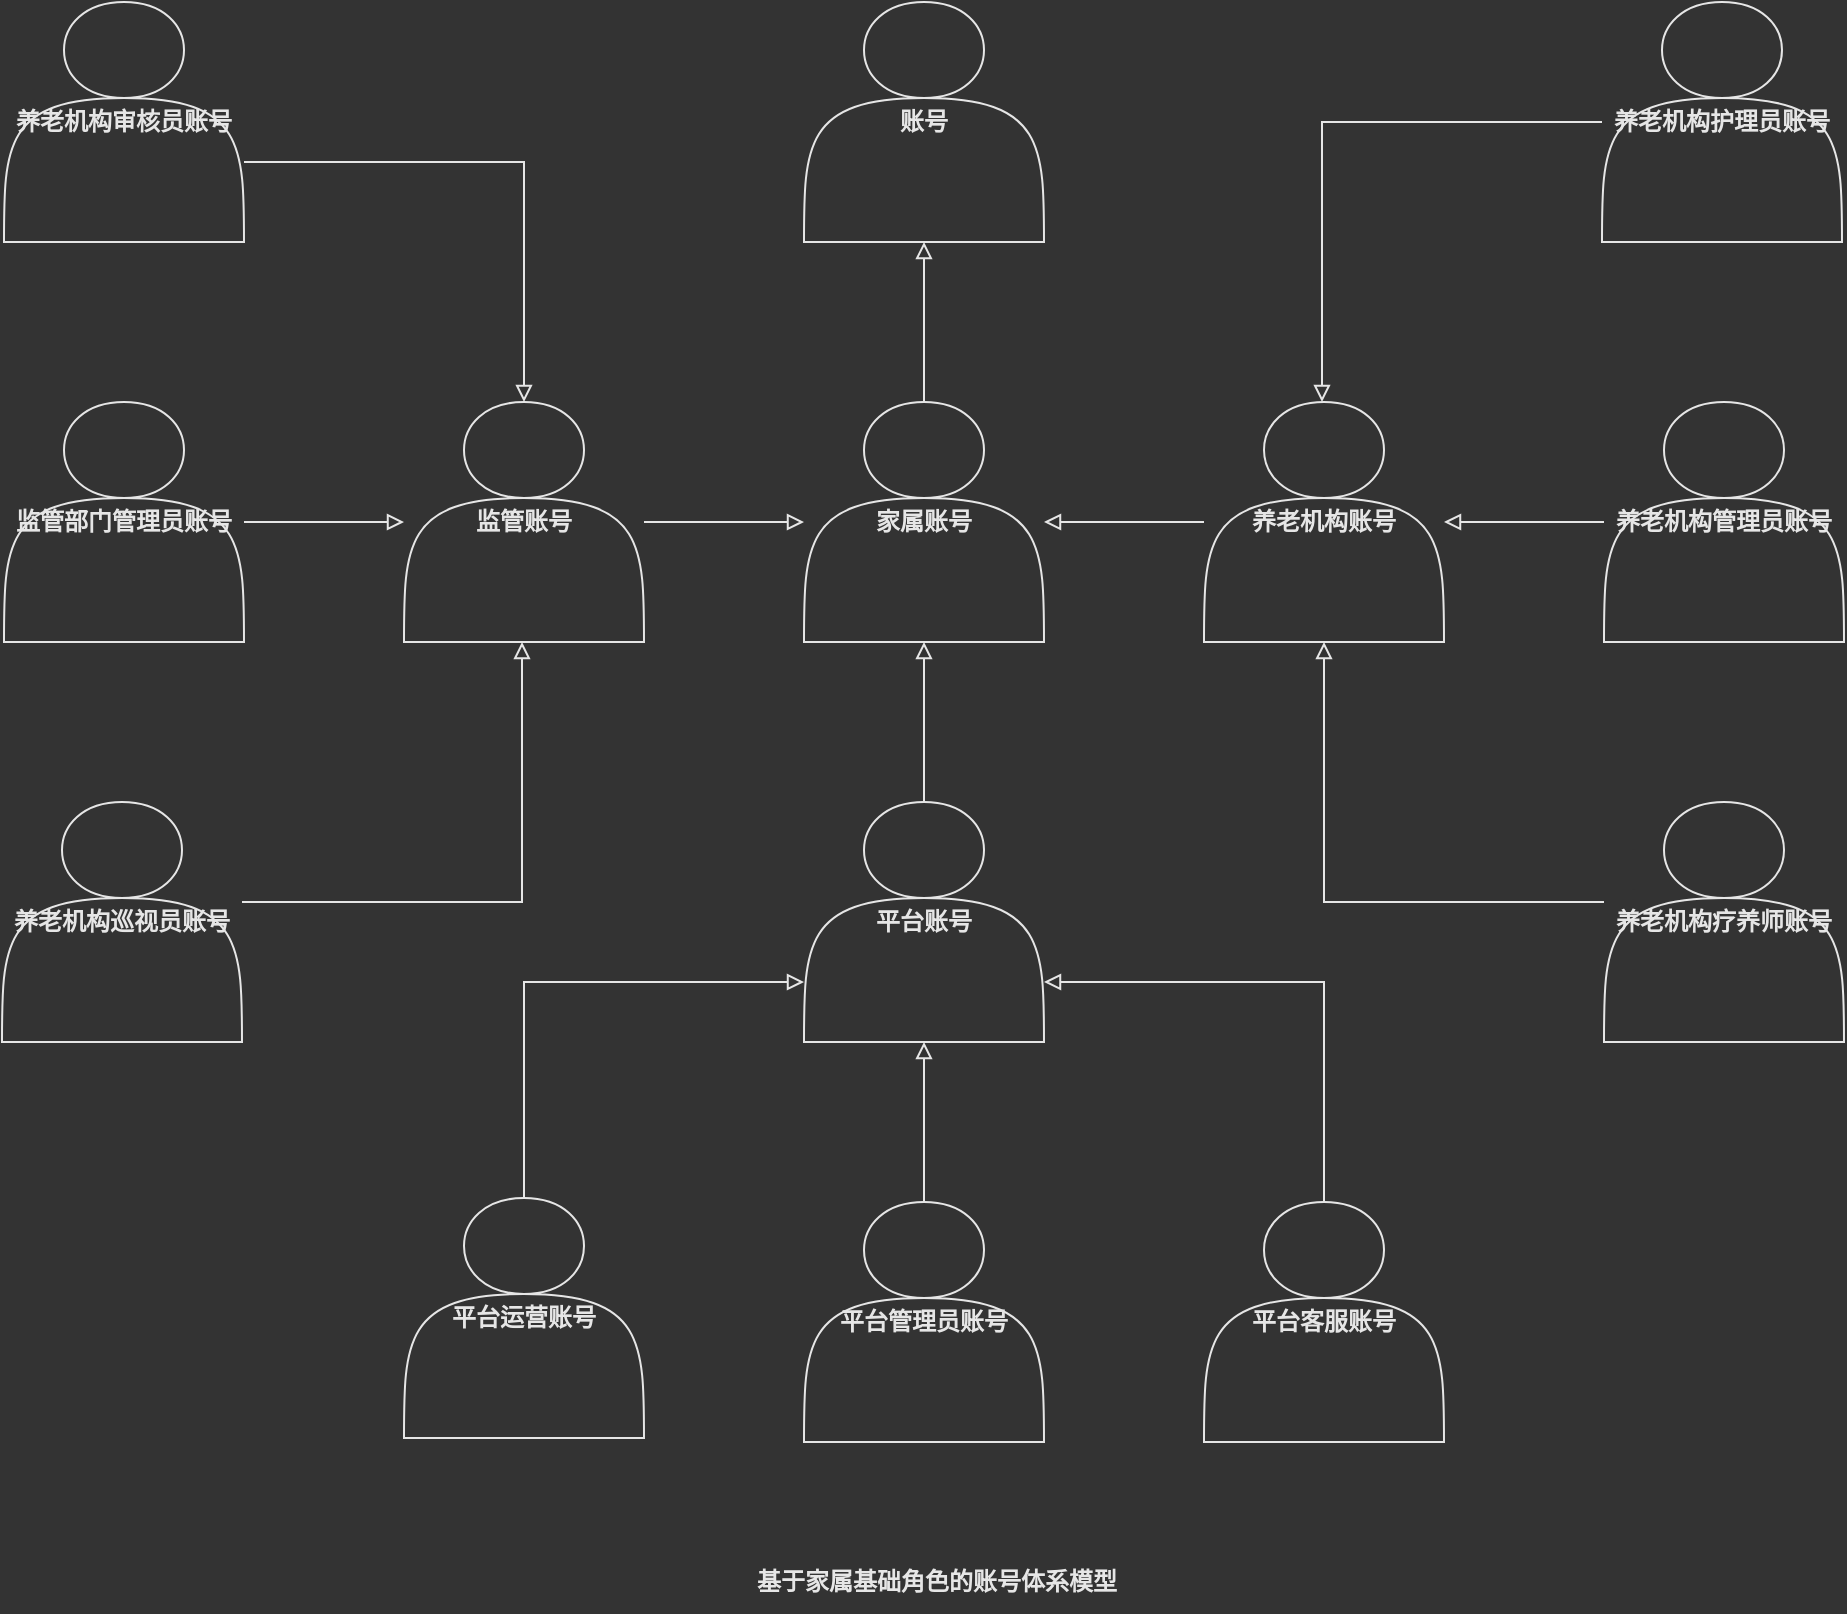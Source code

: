 <mxfile version="15.5.4" type="embed" pages="2"><diagram id="o6OXmS90365OrSwRLali" name="D0"><mxGraphModel dx="1725" dy="724" grid="1" gridSize="10" guides="1" tooltips="1" connect="1" arrows="1" fold="1" page="1" pageScale="1" pageWidth="827" pageHeight="1169" background="#333333" math="0" shadow="0"><root><mxCell id="0"/><mxCell id="1" parent="0"/><mxCell id="3lLjW_SJBXpCS5TzsEJV-15" value="" style="edgeStyle=orthogonalEdgeStyle;rounded=0;orthogonalLoop=1;jettySize=auto;html=1;fontColor=#E6E6E6;strokeColor=#E6E6E6;endArrow=none;endFill=0;startArrow=block;startFill=0;" parent="1" source="3lLjW_SJBXpCS5TzsEJV-5" target="3lLjW_SJBXpCS5TzsEJV-14" edge="1"><mxGeometry relative="1" as="geometry"/></mxCell><mxCell id="3lLjW_SJBXpCS5TzsEJV-5" value="&lt;font color=&quot;#e6e6e6&quot;&gt;&lt;b&gt;账号&lt;/b&gt;&lt;/font&gt;" style="shape=actor;whiteSpace=wrap;html=1;fillColor=none;strokeColor=#E6E6E6;" parent="1" vertex="1"><mxGeometry x="41" y="120" width="120" height="120" as="geometry"/></mxCell><mxCell id="3lLjW_SJBXpCS5TzsEJV-17" value="" style="edgeStyle=orthogonalEdgeStyle;rounded=0;orthogonalLoop=1;jettySize=auto;html=1;fontColor=#E6E6E6;strokeColor=#E6E6E6;startArrow=block;startFill=0;endArrow=none;endFill=0;" parent="1" source="3lLjW_SJBXpCS5TzsEJV-14" target="3lLjW_SJBXpCS5TzsEJV-16" edge="1"><mxGeometry relative="1" as="geometry"/></mxCell><mxCell id="3lLjW_SJBXpCS5TzsEJV-19" value="" style="edgeStyle=orthogonalEdgeStyle;rounded=0;orthogonalLoop=1;jettySize=auto;html=1;fontColor=#E6E6E6;strokeColor=#E6E6E6;startArrow=block;startFill=0;endArrow=none;endFill=0;" parent="1" source="3lLjW_SJBXpCS5TzsEJV-14" target="3lLjW_SJBXpCS5TzsEJV-18" edge="1"><mxGeometry relative="1" as="geometry"/></mxCell><mxCell id="3lLjW_SJBXpCS5TzsEJV-21" value="" style="edgeStyle=orthogonalEdgeStyle;rounded=0;orthogonalLoop=1;jettySize=auto;html=1;fontColor=#E6E6E6;strokeColor=#E6E6E6;startArrow=block;startFill=0;endArrow=none;endFill=0;" parent="1" source="3lLjW_SJBXpCS5TzsEJV-14" target="3lLjW_SJBXpCS5TzsEJV-20" edge="1"><mxGeometry relative="1" as="geometry"/></mxCell><mxCell id="3lLjW_SJBXpCS5TzsEJV-14" value="&lt;font color=&quot;#e6e6e6&quot;&gt;&lt;b&gt;家属账号&lt;/b&gt;&lt;/font&gt;" style="shape=actor;whiteSpace=wrap;html=1;fillColor=none;strokeColor=#E6E6E6;" parent="1" vertex="1"><mxGeometry x="41" y="320" width="120" height="120" as="geometry"/></mxCell><mxCell id="3lLjW_SJBXpCS5TzsEJV-35" value="" style="edgeStyle=orthogonalEdgeStyle;rounded=0;orthogonalLoop=1;jettySize=auto;html=1;fontColor=#E6E6E6;strokeColor=#E6E6E6;startArrow=block;startFill=0;endArrow=none;endFill=0;" parent="1" source="3lLjW_SJBXpCS5TzsEJV-16" target="3lLjW_SJBXpCS5TzsEJV-34" edge="1"><mxGeometry relative="1" as="geometry"/></mxCell><mxCell id="3lLjW_SJBXpCS5TzsEJV-37" value="" style="edgeStyle=orthogonalEdgeStyle;rounded=0;orthogonalLoop=1;jettySize=auto;html=1;fontColor=#E6E6E6;strokeColor=#E6E6E6;startArrow=block;startFill=0;endArrow=none;endFill=0;" parent="1" source="3lLjW_SJBXpCS5TzsEJV-16" target="3lLjW_SJBXpCS5TzsEJV-36" edge="1"><mxGeometry relative="1" as="geometry"><Array as="points"><mxPoint x="-99" y="610"/></Array></mxGeometry></mxCell><mxCell id="3lLjW_SJBXpCS5TzsEJV-39" value="" style="edgeStyle=orthogonalEdgeStyle;rounded=0;orthogonalLoop=1;jettySize=auto;html=1;fontColor=#E6E6E6;strokeColor=#E6E6E6;startArrow=block;startFill=0;endArrow=none;endFill=0;" parent="1" source="3lLjW_SJBXpCS5TzsEJV-16" target="3lLjW_SJBXpCS5TzsEJV-38" edge="1"><mxGeometry relative="1" as="geometry"><Array as="points"><mxPoint x="301" y="610"/></Array></mxGeometry></mxCell><mxCell id="3lLjW_SJBXpCS5TzsEJV-16" value="&lt;font color=&quot;#e6e6e6&quot;&gt;&lt;b&gt;平台账号&lt;/b&gt;&lt;/font&gt;" style="shape=actor;whiteSpace=wrap;html=1;fillColor=none;strokeColor=#E6E6E6;" parent="1" vertex="1"><mxGeometry x="41" y="520" width="120" height="120" as="geometry"/></mxCell><mxCell id="3lLjW_SJBXpCS5TzsEJV-29" value="" style="edgeStyle=orthogonalEdgeStyle;rounded=0;orthogonalLoop=1;jettySize=auto;html=1;fontColor=#E6E6E6;strokeColor=#E6E6E6;startArrow=block;startFill=0;endArrow=none;endFill=0;" parent="1" source="3lLjW_SJBXpCS5TzsEJV-18" target="3lLjW_SJBXpCS5TzsEJV-28" edge="1"><mxGeometry relative="1" as="geometry"/></mxCell><mxCell id="3lLjW_SJBXpCS5TzsEJV-31" value="" style="edgeStyle=orthogonalEdgeStyle;rounded=0;orthogonalLoop=1;jettySize=auto;html=1;fontColor=#E6E6E6;strokeColor=#E6E6E6;startArrow=block;startFill=0;endArrow=none;endFill=0;" parent="1" source="3lLjW_SJBXpCS5TzsEJV-18" target="3lLjW_SJBXpCS5TzsEJV-30" edge="1"><mxGeometry relative="1" as="geometry"><Array as="points"><mxPoint x="300" y="180"/></Array></mxGeometry></mxCell><mxCell id="3lLjW_SJBXpCS5TzsEJV-33" value="" style="edgeStyle=orthogonalEdgeStyle;rounded=0;orthogonalLoop=1;jettySize=auto;html=1;fontColor=#E6E6E6;strokeColor=#E6E6E6;startArrow=block;startFill=0;endArrow=none;endFill=0;" parent="1" source="3lLjW_SJBXpCS5TzsEJV-18" target="3lLjW_SJBXpCS5TzsEJV-32" edge="1"><mxGeometry relative="1" as="geometry"><Array as="points"><mxPoint x="301" y="570"/></Array></mxGeometry></mxCell><mxCell id="3lLjW_SJBXpCS5TzsEJV-18" value="&lt;font color=&quot;#e6e6e6&quot;&gt;&lt;b&gt;养老机构账号&lt;/b&gt;&lt;/font&gt;" style="shape=actor;whiteSpace=wrap;html=1;fillColor=none;strokeColor=#E6E6E6;" parent="1" vertex="1"><mxGeometry x="241" y="320" width="120" height="120" as="geometry"/></mxCell><mxCell id="3lLjW_SJBXpCS5TzsEJV-23" value="" style="edgeStyle=orthogonalEdgeStyle;rounded=0;orthogonalLoop=1;jettySize=auto;html=1;fontColor=#E6E6E6;strokeColor=#E6E6E6;startArrow=block;startFill=0;endArrow=none;endFill=0;" parent="1" source="3lLjW_SJBXpCS5TzsEJV-20" target="3lLjW_SJBXpCS5TzsEJV-22" edge="1"><mxGeometry relative="1" as="geometry"/></mxCell><mxCell id="3lLjW_SJBXpCS5TzsEJV-25" value="" style="edgeStyle=orthogonalEdgeStyle;rounded=0;orthogonalLoop=1;jettySize=auto;html=1;fontColor=#E6E6E6;strokeColor=#E6E6E6;startArrow=block;startFill=0;endArrow=none;endFill=0;" parent="1" source="3lLjW_SJBXpCS5TzsEJV-20" target="3lLjW_SJBXpCS5TzsEJV-24" edge="1"><mxGeometry relative="1" as="geometry"><Array as="points"><mxPoint x="-99" y="200"/></Array></mxGeometry></mxCell><mxCell id="3lLjW_SJBXpCS5TzsEJV-27" value="" style="edgeStyle=orthogonalEdgeStyle;rounded=0;orthogonalLoop=1;jettySize=auto;html=1;fontColor=#E6E6E6;strokeColor=#E6E6E6;startArrow=block;startFill=0;endArrow=none;endFill=0;" parent="1" source="3lLjW_SJBXpCS5TzsEJV-20" target="3lLjW_SJBXpCS5TzsEJV-26" edge="1"><mxGeometry relative="1" as="geometry"><Array as="points"><mxPoint x="-100" y="570"/></Array></mxGeometry></mxCell><mxCell id="3lLjW_SJBXpCS5TzsEJV-20" value="&lt;font color=&quot;#e6e6e6&quot;&gt;&lt;b&gt;监管账号&lt;/b&gt;&lt;/font&gt;" style="shape=actor;whiteSpace=wrap;html=1;fillColor=none;strokeColor=#E6E6E6;" parent="1" vertex="1"><mxGeometry x="-159" y="320" width="120" height="120" as="geometry"/></mxCell><mxCell id="3lLjW_SJBXpCS5TzsEJV-22" value="&lt;font color=&quot;#e6e6e6&quot;&gt;&lt;b&gt;监管部门管理员账号&lt;/b&gt;&lt;/font&gt;" style="shape=actor;whiteSpace=wrap;html=1;fillColor=none;strokeColor=#E6E6E6;" parent="1" vertex="1"><mxGeometry x="-359" y="320" width="120" height="120" as="geometry"/></mxCell><mxCell id="3lLjW_SJBXpCS5TzsEJV-24" value="&lt;font color=&quot;#e6e6e6&quot;&gt;&lt;b&gt;养老机构审核员账号&lt;/b&gt;&lt;/font&gt;" style="shape=actor;whiteSpace=wrap;html=1;fillColor=none;strokeColor=#E6E6E6;" parent="1" vertex="1"><mxGeometry x="-359" y="120" width="120" height="120" as="geometry"/></mxCell><mxCell id="3lLjW_SJBXpCS5TzsEJV-26" value="&lt;font color=&quot;#e6e6e6&quot;&gt;&lt;b&gt;养老机构巡视员账号&lt;/b&gt;&lt;/font&gt;" style="shape=actor;whiteSpace=wrap;html=1;fillColor=none;strokeColor=#E6E6E6;" parent="1" vertex="1"><mxGeometry x="-360" y="520" width="120" height="120" as="geometry"/></mxCell><mxCell id="3lLjW_SJBXpCS5TzsEJV-28" value="&lt;font color=&quot;#e6e6e6&quot;&gt;&lt;b&gt;养老机构管理员账号&lt;/b&gt;&lt;/font&gt;" style="shape=actor;whiteSpace=wrap;html=1;fillColor=none;strokeColor=#E6E6E6;" parent="1" vertex="1"><mxGeometry x="441" y="320" width="120" height="120" as="geometry"/></mxCell><mxCell id="3lLjW_SJBXpCS5TzsEJV-30" value="&lt;font color=&quot;#e6e6e6&quot;&gt;&lt;b&gt;养老机构护理员账号&lt;/b&gt;&lt;/font&gt;" style="shape=actor;whiteSpace=wrap;html=1;fillColor=none;strokeColor=#E6E6E6;" parent="1" vertex="1"><mxGeometry x="440" y="120" width="120" height="120" as="geometry"/></mxCell><mxCell id="3lLjW_SJBXpCS5TzsEJV-32" value="&lt;font color=&quot;#e6e6e6&quot;&gt;&lt;b&gt;养老机构疗养师账号&lt;/b&gt;&lt;/font&gt;" style="shape=actor;whiteSpace=wrap;html=1;fillColor=none;strokeColor=#E6E6E6;" parent="1" vertex="1"><mxGeometry x="441" y="520" width="120" height="120" as="geometry"/></mxCell><mxCell id="3lLjW_SJBXpCS5TzsEJV-34" value="&lt;font color=&quot;#e6e6e6&quot;&gt;&lt;b&gt;平台管理员账号&lt;/b&gt;&lt;/font&gt;" style="shape=actor;whiteSpace=wrap;html=1;fillColor=none;strokeColor=#E6E6E6;" parent="1" vertex="1"><mxGeometry x="41" y="720" width="120" height="120" as="geometry"/></mxCell><mxCell id="3lLjW_SJBXpCS5TzsEJV-36" value="&lt;font color=&quot;#e6e6e6&quot;&gt;&lt;b&gt;平台运营账号&lt;/b&gt;&lt;/font&gt;" style="shape=actor;whiteSpace=wrap;html=1;fillColor=none;strokeColor=#E6E6E6;" parent="1" vertex="1"><mxGeometry x="-159" y="718" width="120" height="120" as="geometry"/></mxCell><mxCell id="3lLjW_SJBXpCS5TzsEJV-38" value="&lt;font color=&quot;#e6e6e6&quot;&gt;&lt;b&gt;平台客服账号&lt;/b&gt;&lt;/font&gt;" style="shape=actor;whiteSpace=wrap;html=1;fillColor=none;strokeColor=#E6E6E6;" parent="1" vertex="1"><mxGeometry x="241" y="720" width="120" height="120" as="geometry"/></mxCell><mxCell id="1IEO1ovB_ObImVmrCMqp-1" value="&lt;font color=&quot;#e6e6e6&quot;&gt;&lt;b&gt;基于家属基础角色的账号体系模型&lt;/b&gt;&lt;/font&gt;" style="text;html=1;align=center;verticalAlign=middle;resizable=0;points=[];autosize=1;strokeColor=none;fillColor=none;" parent="1" vertex="1"><mxGeometry x="7" y="895" width="200" height="30" as="geometry"/></mxCell></root></mxGraphModel></diagram><diagram name="D1" id="_RocIleEgFnI-Gkd9OZz"><mxGraphModel dx="1725" dy="724" grid="1" gridSize="10" guides="1" tooltips="1" connect="1" arrows="1" fold="1" page="1" pageScale="1" pageWidth="827" pageHeight="1169" background="#333333" math="0" shadow="0"><root><mxCell id="Kih7If2gSNSus5CV9e_j-0"/><mxCell id="Kih7If2gSNSus5CV9e_j-1" parent="Kih7If2gSNSus5CV9e_j-0"/><mxCell id="Kih7If2gSNSus5CV9e_j-7" value="&lt;font color=&quot;#e6e6e6&quot;&gt;&lt;b&gt;真实账号&lt;/b&gt;&lt;/font&gt;" style="shape=actor;whiteSpace=wrap;html=1;fillColor=none;strokeColor=#E6E6E6;" parent="Kih7If2gSNSus5CV9e_j-1" vertex="1"><mxGeometry x="-280" y="120" width="120" height="120" as="geometry"/></mxCell><mxCell id="Kih7If2gSNSus5CV9e_j-19" value="&lt;font color=&quot;#e6e6e6&quot;&gt;&lt;b&gt;角色&lt;/b&gt;&lt;/font&gt;" style="shape=actor;whiteSpace=wrap;html=1;fillColor=none;strokeColor=#E6E6E6;" parent="Kih7If2gSNSus5CV9e_j-1" vertex="1"><mxGeometry x="-480" y="120" width="120" height="120" as="geometry"/></mxCell><mxCell id="Kih7If2gSNSus5CV9e_j-20" value="&lt;font color=&quot;#e6e6e6&quot;&gt;&lt;b&gt;基础账号&lt;/b&gt;&lt;/font&gt;" style="shape=actor;whiteSpace=wrap;html=1;fillColor=none;strokeColor=#E6E6E6;" parent="Kih7If2gSNSus5CV9e_j-1" vertex="1"><mxGeometry x="-680" y="120" width="120" height="120" as="geometry"/></mxCell><mxCell id="9bfTtKxmR6LS2h-yyYV2-0" value="" style="shape=cross;whiteSpace=wrap;html=1;" parent="Kih7If2gSNSus5CV9e_j-1" vertex="1"><mxGeometry x="-541" y="150" width="40" height="40" as="geometry"/></mxCell><mxCell id="9bfTtKxmR6LS2h-yyYV2-2" value="" style="shape=singleArrow;whiteSpace=wrap;html=1;" parent="Kih7If2gSNSus5CV9e_j-1" vertex="1"><mxGeometry x="-341" y="150" width="40" height="40" as="geometry"/></mxCell><mxCell id="9bfTtKxmR6LS2h-yyYV2-3" value="&lt;b&gt;&lt;font color=&quot;#e6e6e6&quot;&gt;账号与角色&lt;/font&gt;&lt;/b&gt;" style="text;html=1;align=center;verticalAlign=middle;resizable=0;points=[];autosize=1;strokeColor=none;fillColor=none;" parent="Kih7If2gSNSus5CV9e_j-1" vertex="1"><mxGeometry x="-460" y="268" width="80" height="30" as="geometry"/></mxCell></root></mxGraphModel></diagram></mxfile>